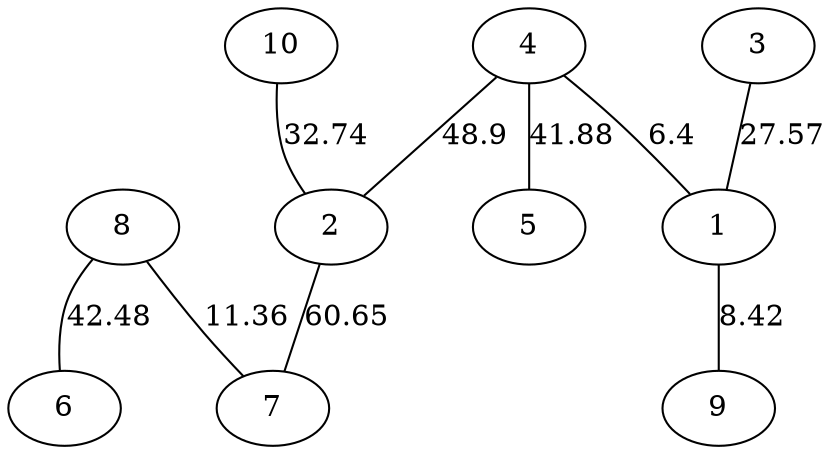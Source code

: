 graph x {
2 -- 7[label=60.65];
4 -- 2[label=48.9];
8 -- 6[label=42.48];
4 -- 5[label=41.88];
10 -- 2[label=32.74];
3 -- 1[label=27.57];
8 -- 7[label=11.36];
1 -- 9[label=8.42];
4 -- 1[label=6.4];
}
